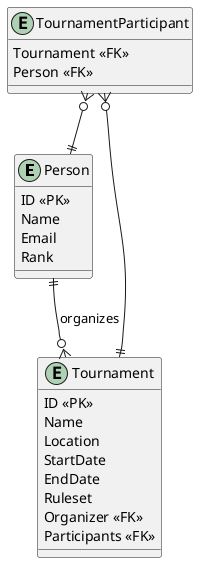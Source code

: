 @startuml

entity Person {
    ID <<PK>>
    Name
    Email
    Rank
}

entity Tournament {
    ID <<PK>>
    Name
    Location
    StartDate
    EndDate
    Ruleset
    ' TimeSetting
    Organizer <<FK>>
    Participants <<FK>>
}

entity TournamentParticipant {
    Tournament <<FK>>
    Person <<FK>>
    ' Ranking
}

TournamentParticipant }o--|| Tournament
TournamentParticipant }o--|| Person

Person ||--o{ Tournament : "organizes"

@enduml

